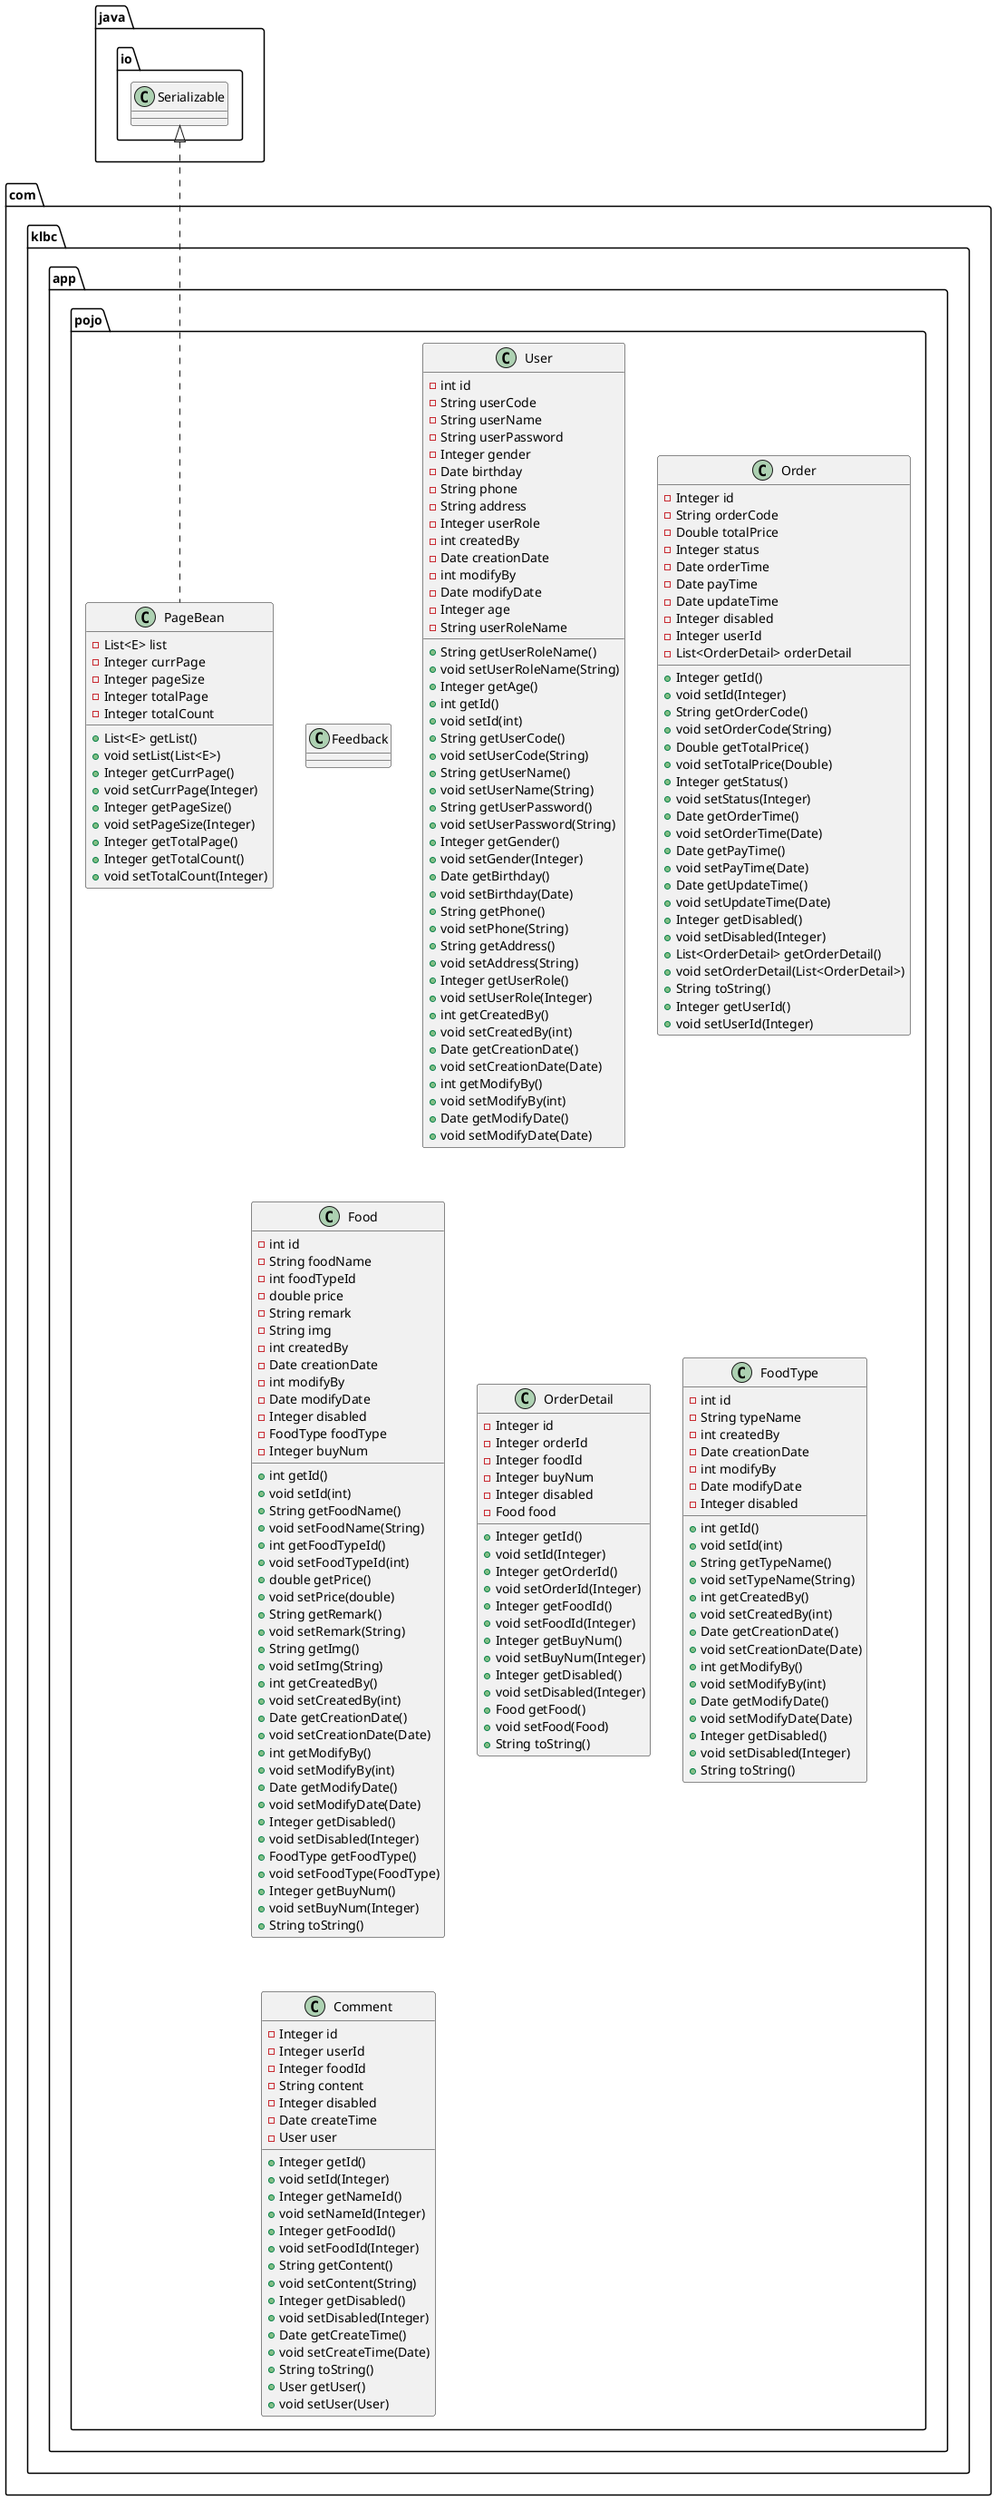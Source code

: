 @startuml
class com.klbc.app.pojo.PageBean {
- List<E> list
- Integer currPage
- Integer pageSize
- Integer totalPage
- Integer totalCount
+ List<E> getList()
+ void setList(List<E>)
+ Integer getCurrPage()
+ void setCurrPage(Integer)
+ Integer getPageSize()
+ void setPageSize(Integer)
+ Integer getTotalPage()
+ Integer getTotalCount()
+ void setTotalCount(Integer)
}
class com.klbc.app.pojo.Feedback {
}
class com.klbc.app.pojo.User {
- int id
- String userCode
- String userName
- String userPassword
- Integer gender
- Date birthday
- String phone
- String address
- Integer userRole
- int createdBy
- Date creationDate
- int modifyBy
- Date modifyDate
- Integer age
- String userRoleName
+ String getUserRoleName()
+ void setUserRoleName(String)
+ Integer getAge()
+ int getId()
+ void setId(int)
+ String getUserCode()
+ void setUserCode(String)
+ String getUserName()
+ void setUserName(String)
+ String getUserPassword()
+ void setUserPassword(String)
+ Integer getGender()
+ void setGender(Integer)
+ Date getBirthday()
+ void setBirthday(Date)
+ String getPhone()
+ void setPhone(String)
+ String getAddress()
+ void setAddress(String)
+ Integer getUserRole()
+ void setUserRole(Integer)
+ int getCreatedBy()
+ void setCreatedBy(int)
+ Date getCreationDate()
+ void setCreationDate(Date)
+ int getModifyBy()
+ void setModifyBy(int)
+ Date getModifyDate()
+ void setModifyDate(Date)
}
class com.klbc.app.pojo.Order {
- Integer id
- String orderCode
- Double totalPrice
- Integer status
- Date orderTime
- Date payTime
- Date updateTime
- Integer disabled
- Integer userId
- List<OrderDetail> orderDetail
+ Integer getId()
+ void setId(Integer)
+ String getOrderCode()
+ void setOrderCode(String)
+ Double getTotalPrice()
+ void setTotalPrice(Double)
+ Integer getStatus()
+ void setStatus(Integer)
+ Date getOrderTime()
+ void setOrderTime(Date)
+ Date getPayTime()
+ void setPayTime(Date)
+ Date getUpdateTime()
+ void setUpdateTime(Date)
+ Integer getDisabled()
+ void setDisabled(Integer)
+ List<OrderDetail> getOrderDetail()
+ void setOrderDetail(List<OrderDetail>)
+ String toString()
+ Integer getUserId()
+ void setUserId(Integer)
}
class com.klbc.app.pojo.Food {
- int id
- String foodName
- int foodTypeId
- double price
- String remark
- String img
- int createdBy
- Date creationDate
- int modifyBy
- Date modifyDate
- Integer disabled
- FoodType foodType
- Integer buyNum
+ int getId()
+ void setId(int)
+ String getFoodName()
+ void setFoodName(String)
+ int getFoodTypeId()
+ void setFoodTypeId(int)
+ double getPrice()
+ void setPrice(double)
+ String getRemark()
+ void setRemark(String)
+ String getImg()
+ void setImg(String)
+ int getCreatedBy()
+ void setCreatedBy(int)
+ Date getCreationDate()
+ void setCreationDate(Date)
+ int getModifyBy()
+ void setModifyBy(int)
+ Date getModifyDate()
+ void setModifyDate(Date)
+ Integer getDisabled()
+ void setDisabled(Integer)
+ FoodType getFoodType()
+ void setFoodType(FoodType)
+ Integer getBuyNum()
+ void setBuyNum(Integer)
+ String toString()
}
class com.klbc.app.pojo.OrderDetail {
- Integer id
- Integer orderId
- Integer foodId
- Integer buyNum
- Integer disabled
- Food food
+ Integer getId()
+ void setId(Integer)
+ Integer getOrderId()
+ void setOrderId(Integer)
+ Integer getFoodId()
+ void setFoodId(Integer)
+ Integer getBuyNum()
+ void setBuyNum(Integer)
+ Integer getDisabled()
+ void setDisabled(Integer)
+ Food getFood()
+ void setFood(Food)
+ String toString()
}
class com.klbc.app.pojo.FoodType {
- int id
- String typeName
- int createdBy
- Date creationDate
- int modifyBy
- Date modifyDate
- Integer disabled
+ int getId()
+ void setId(int)
+ String getTypeName()
+ void setTypeName(String)
+ int getCreatedBy()
+ void setCreatedBy(int)
+ Date getCreationDate()
+ void setCreationDate(Date)
+ int getModifyBy()
+ void setModifyBy(int)
+ Date getModifyDate()
+ void setModifyDate(Date)
+ Integer getDisabled()
+ void setDisabled(Integer)
+ String toString()
}
class com.klbc.app.pojo.Comment {
- Integer id
- Integer userId
- Integer foodId
- String content
- Integer disabled
- Date createTime
- User user
+ Integer getId()
+ void setId(Integer)
+ Integer getNameId()
+ void setNameId(Integer)
+ Integer getFoodId()
+ void setFoodId(Integer)
+ String getContent()
+ void setContent(String)
+ Integer getDisabled()
+ void setDisabled(Integer)
+ Date getCreateTime()
+ void setCreateTime(Date)
+ String toString()
+ User getUser()
+ void setUser(User)
}


java.io.Serializable <|.. com.klbc.app.pojo.PageBean
@enduml